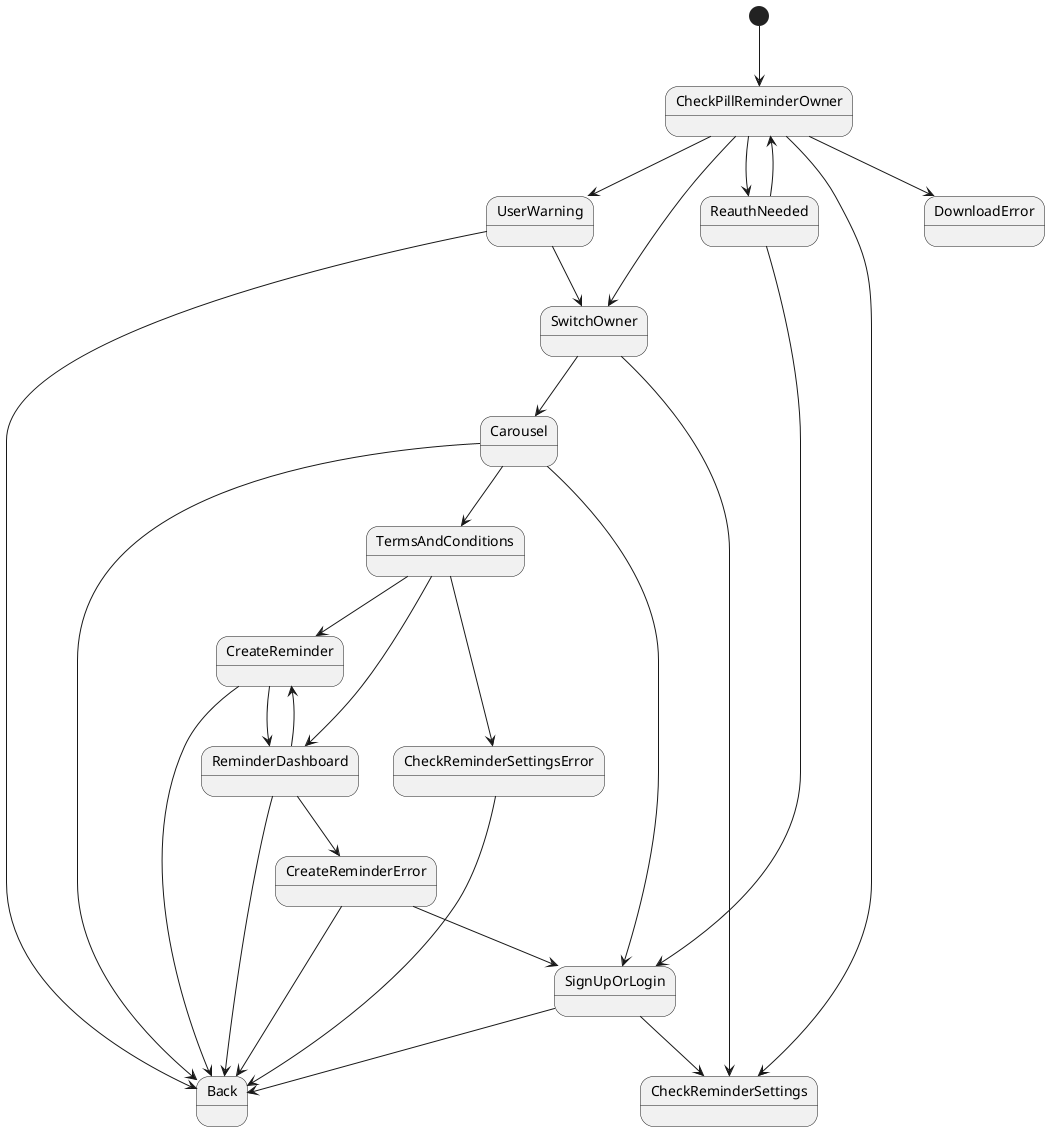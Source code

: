 @startuml

[*] --> CheckPillReminderOwner
CheckPillReminderOwner --> UserWarning
CheckPillReminderOwner --> CheckReminderSettings
CheckPillReminderOwner --> DownloadError
CheckPillReminderOwner --> SwitchOwner
CheckPillReminderOwner --> ReauthNeeded

ReauthNeeded --> CheckPillReminderOwner
ReauthNeeded --> SignUpOrLogin

UserWarning --> SwitchOwner
UserWarning --> Back

SwitchOwner --> Carousel
SwitchOwner --> CheckReminderSettings

Carousel --> SignUpOrLogin
Carousel --> TermsAndConditions
Carousel --> Back

SignUpOrLogin --> CheckReminderSettings
SignUpOrLogin --> Back

TermsAndConditions --> CreateReminder
TermsAndConditions --> ReminderDashboard
TermsAndConditions --> CheckReminderSettingsError

CheckReminderSettingsError -> Back

CreateReminder --> ReminderDashboard
CreateReminder --> Back

CreateReminderError --> SignUpOrLogin
CreateReminderError --> Back

ReminderDashboard --> CreateReminder
ReminderDashboard --> CreateReminderError
ReminderDashboard --> Back

@enduml